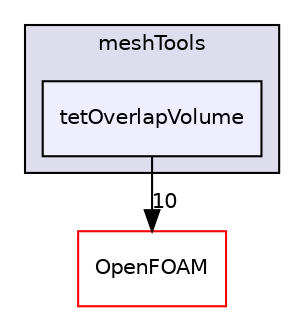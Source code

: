 digraph "src/meshTools/tetOverlapVolume" {
  bgcolor=transparent;
  compound=true
  node [ fontsize="10", fontname="Helvetica"];
  edge [ labelfontsize="10", labelfontname="Helvetica"];
  subgraph clusterdir_ae30ad0bef50cf391b24c614251bb9fd {
    graph [ bgcolor="#ddddee", pencolor="black", label="meshTools" fontname="Helvetica", fontsize="10", URL="dir_ae30ad0bef50cf391b24c614251bb9fd.html"]
  dir_06f7c61eb3ae27549f2add221f25cc6b [shape=box, label="tetOverlapVolume", style="filled", fillcolor="#eeeeff", pencolor="black", URL="dir_06f7c61eb3ae27549f2add221f25cc6b.html"];
  }
  dir_c5473ff19b20e6ec4dfe5c310b3778a8 [shape=box label="OpenFOAM" color="red" URL="dir_c5473ff19b20e6ec4dfe5c310b3778a8.html"];
  dir_06f7c61eb3ae27549f2add221f25cc6b->dir_c5473ff19b20e6ec4dfe5c310b3778a8 [headlabel="10", labeldistance=1.5 headhref="dir_001864_001893.html"];
}
